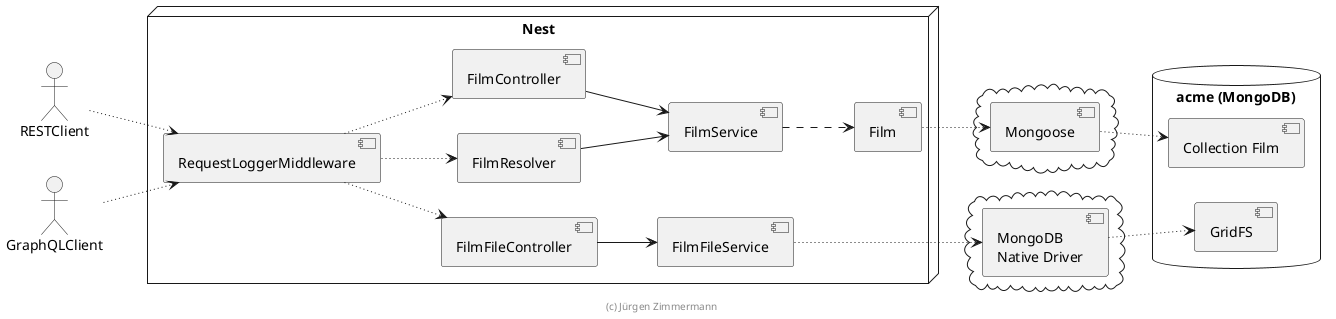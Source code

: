 @startuml Komponenten

left to right direction

actor RESTClient
actor GraphQLClient

node "Nest" {
  [RequestLoggerMiddleware]

  [FilmController]
  [FilmResolver]
  [FilmFileController]

  [FilmService]
  [FilmFileService]

  [Film]

}


cloud {
    [Mongoose]
}

cloud {
    [MongoDB\nNative Driver]
}


database "acme (MongoDB)" {
    [Collection Film]
    [GridFS]
}


RESTClient ~~> [RequestLoggerMiddleware]
GraphQLClient ~~> [RequestLoggerMiddleware]

[RequestLoggerMiddleware] ~~> [FilmController]
[RequestLoggerMiddleware] ~~> [FilmResolver]
[RequestLoggerMiddleware] ~~> [FilmFileController]

[FilmController] --> [FilmService]
[FilmResolver] --> [FilmService]
[FilmFileController] --> [FilmFileService]
[FilmService] ..> [Film]

[Film] ~~> [Mongoose]
[FilmFileService] ~~> [MongoDB\nNative Driver]
[Mongoose] ~~> [Collection Film]
[MongoDB\nNative Driver] ~~> [GridFS]

footer (c) Jürgen Zimmermann

@enduml
